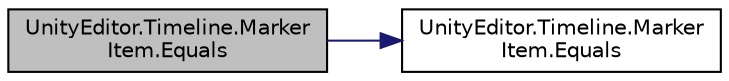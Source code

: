 digraph "UnityEditor.Timeline.MarkerItem.Equals"
{
 // LATEX_PDF_SIZE
  edge [fontname="Helvetica",fontsize="10",labelfontname="Helvetica",labelfontsize="10"];
  node [fontname="Helvetica",fontsize="10",shape=record];
  rankdir="LR";
  Node1 [label="UnityEditor.Timeline.Marker\lItem.Equals",height=0.2,width=0.4,color="black", fillcolor="grey75", style="filled", fontcolor="black",tooltip=" "];
  Node1 -> Node2 [color="midnightblue",fontsize="10",style="solid",fontname="Helvetica"];
  Node2 [label="UnityEditor.Timeline.Marker\lItem.Equals",height=0.2,width=0.4,color="black", fillcolor="white", style="filled",URL="$class_unity_editor_1_1_timeline_1_1_marker_item.html#af5c414231cb538ee1442b565494d4e61",tooltip=" "];
}

